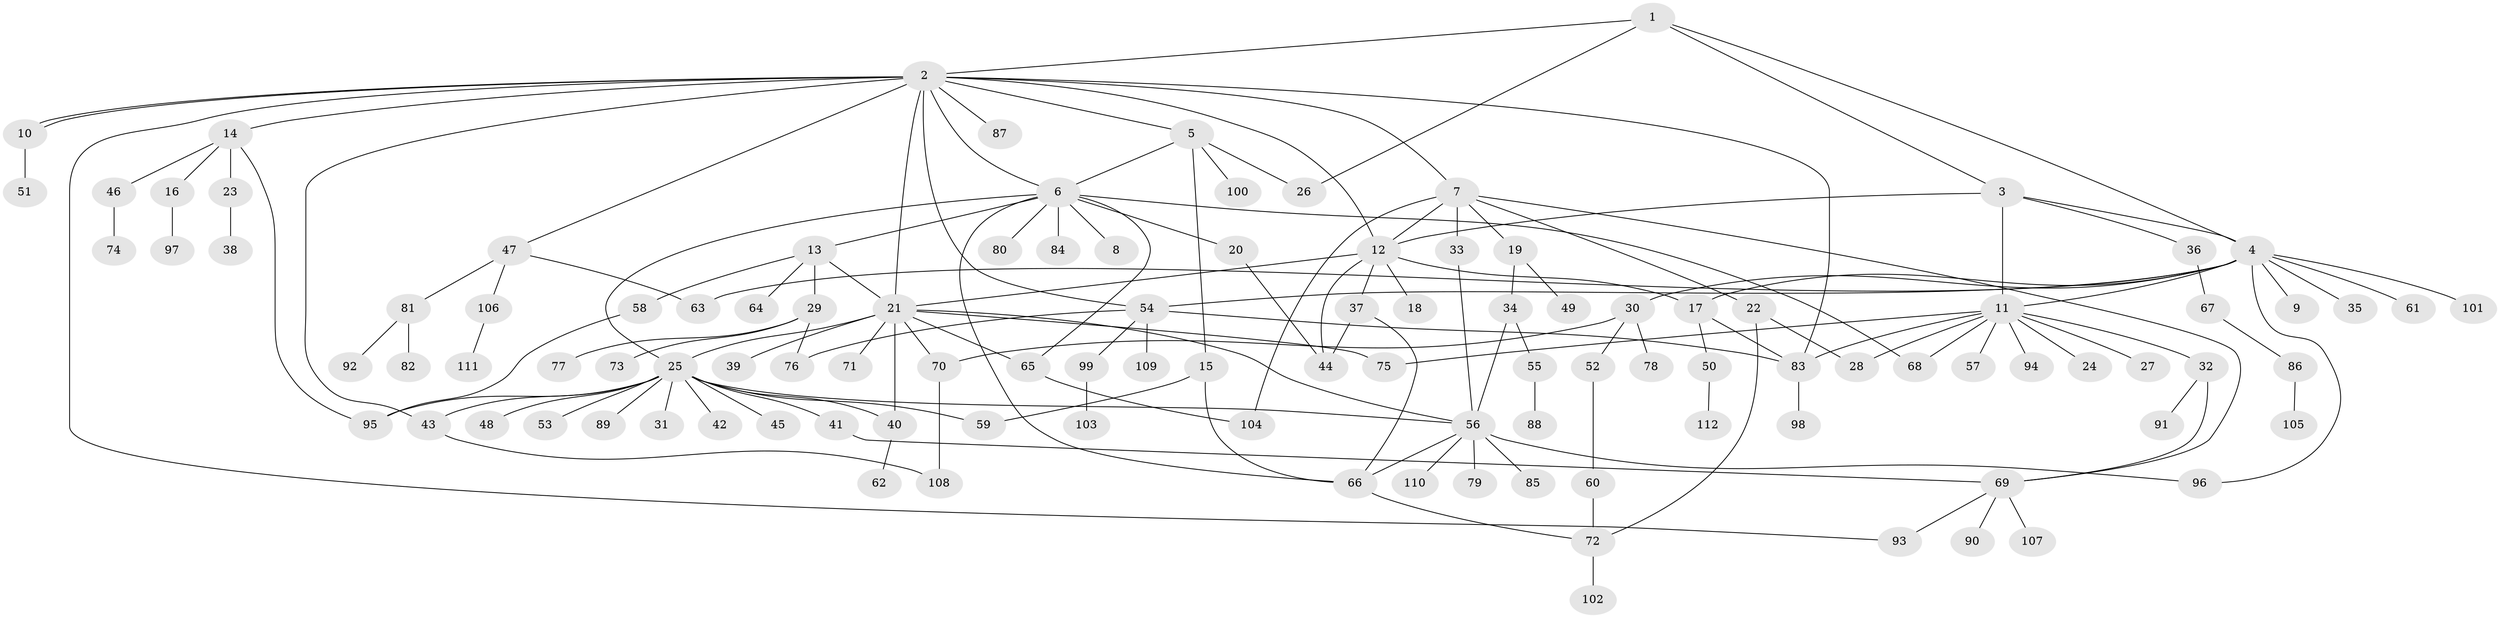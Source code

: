 // coarse degree distribution, {4: 0.07317073170731707, 19: 0.012195121951219513, 5: 0.08536585365853659, 16: 0.012195121951219513, 11: 0.024390243902439025, 1: 0.5121951219512195, 2: 0.17073170731707318, 10: 0.012195121951219513, 8: 0.012195121951219513, 3: 0.06097560975609756, 14: 0.012195121951219513, 9: 0.012195121951219513}
// Generated by graph-tools (version 1.1) at 2025/23/03/03/25 07:23:51]
// undirected, 112 vertices, 154 edges
graph export_dot {
graph [start="1"]
  node [color=gray90,style=filled];
  1;
  2;
  3;
  4;
  5;
  6;
  7;
  8;
  9;
  10;
  11;
  12;
  13;
  14;
  15;
  16;
  17;
  18;
  19;
  20;
  21;
  22;
  23;
  24;
  25;
  26;
  27;
  28;
  29;
  30;
  31;
  32;
  33;
  34;
  35;
  36;
  37;
  38;
  39;
  40;
  41;
  42;
  43;
  44;
  45;
  46;
  47;
  48;
  49;
  50;
  51;
  52;
  53;
  54;
  55;
  56;
  57;
  58;
  59;
  60;
  61;
  62;
  63;
  64;
  65;
  66;
  67;
  68;
  69;
  70;
  71;
  72;
  73;
  74;
  75;
  76;
  77;
  78;
  79;
  80;
  81;
  82;
  83;
  84;
  85;
  86;
  87;
  88;
  89;
  90;
  91;
  92;
  93;
  94;
  95;
  96;
  97;
  98;
  99;
  100;
  101;
  102;
  103;
  104;
  105;
  106;
  107;
  108;
  109;
  110;
  111;
  112;
  1 -- 2;
  1 -- 3;
  1 -- 4;
  1 -- 26;
  2 -- 5;
  2 -- 6;
  2 -- 7;
  2 -- 10;
  2 -- 10;
  2 -- 12;
  2 -- 14;
  2 -- 21;
  2 -- 43;
  2 -- 47;
  2 -- 54;
  2 -- 83;
  2 -- 87;
  2 -- 93;
  3 -- 4;
  3 -- 11;
  3 -- 12;
  3 -- 36;
  4 -- 9;
  4 -- 11;
  4 -- 17;
  4 -- 30;
  4 -- 35;
  4 -- 54;
  4 -- 61;
  4 -- 63;
  4 -- 96;
  4 -- 101;
  5 -- 6;
  5 -- 15;
  5 -- 26;
  5 -- 100;
  6 -- 8;
  6 -- 13;
  6 -- 20;
  6 -- 25;
  6 -- 65;
  6 -- 66;
  6 -- 68;
  6 -- 80;
  6 -- 84;
  7 -- 12;
  7 -- 19;
  7 -- 22;
  7 -- 33;
  7 -- 69;
  7 -- 104;
  10 -- 51;
  11 -- 24;
  11 -- 27;
  11 -- 28;
  11 -- 32;
  11 -- 57;
  11 -- 68;
  11 -- 75;
  11 -- 83;
  11 -- 94;
  12 -- 17;
  12 -- 18;
  12 -- 21;
  12 -- 37;
  12 -- 44;
  13 -- 21;
  13 -- 29;
  13 -- 58;
  13 -- 64;
  14 -- 16;
  14 -- 23;
  14 -- 46;
  14 -- 95;
  15 -- 59;
  15 -- 66;
  16 -- 97;
  17 -- 50;
  17 -- 83;
  19 -- 34;
  19 -- 49;
  20 -- 44;
  21 -- 25;
  21 -- 39;
  21 -- 40;
  21 -- 56;
  21 -- 65;
  21 -- 70;
  21 -- 71;
  21 -- 75;
  22 -- 28;
  22 -- 72;
  23 -- 38;
  25 -- 31;
  25 -- 40;
  25 -- 41;
  25 -- 42;
  25 -- 43;
  25 -- 45;
  25 -- 48;
  25 -- 53;
  25 -- 56;
  25 -- 59;
  25 -- 89;
  25 -- 95;
  29 -- 73;
  29 -- 76;
  29 -- 77;
  30 -- 52;
  30 -- 70;
  30 -- 78;
  32 -- 69;
  32 -- 91;
  33 -- 56;
  34 -- 55;
  34 -- 56;
  36 -- 67;
  37 -- 44;
  37 -- 66;
  40 -- 62;
  41 -- 69;
  43 -- 108;
  46 -- 74;
  47 -- 63;
  47 -- 81;
  47 -- 106;
  50 -- 112;
  52 -- 60;
  54 -- 76;
  54 -- 83;
  54 -- 99;
  54 -- 109;
  55 -- 88;
  56 -- 66;
  56 -- 79;
  56 -- 85;
  56 -- 96;
  56 -- 110;
  58 -- 95;
  60 -- 72;
  65 -- 104;
  66 -- 72;
  67 -- 86;
  69 -- 90;
  69 -- 93;
  69 -- 107;
  70 -- 108;
  72 -- 102;
  81 -- 82;
  81 -- 92;
  83 -- 98;
  86 -- 105;
  99 -- 103;
  106 -- 111;
}
